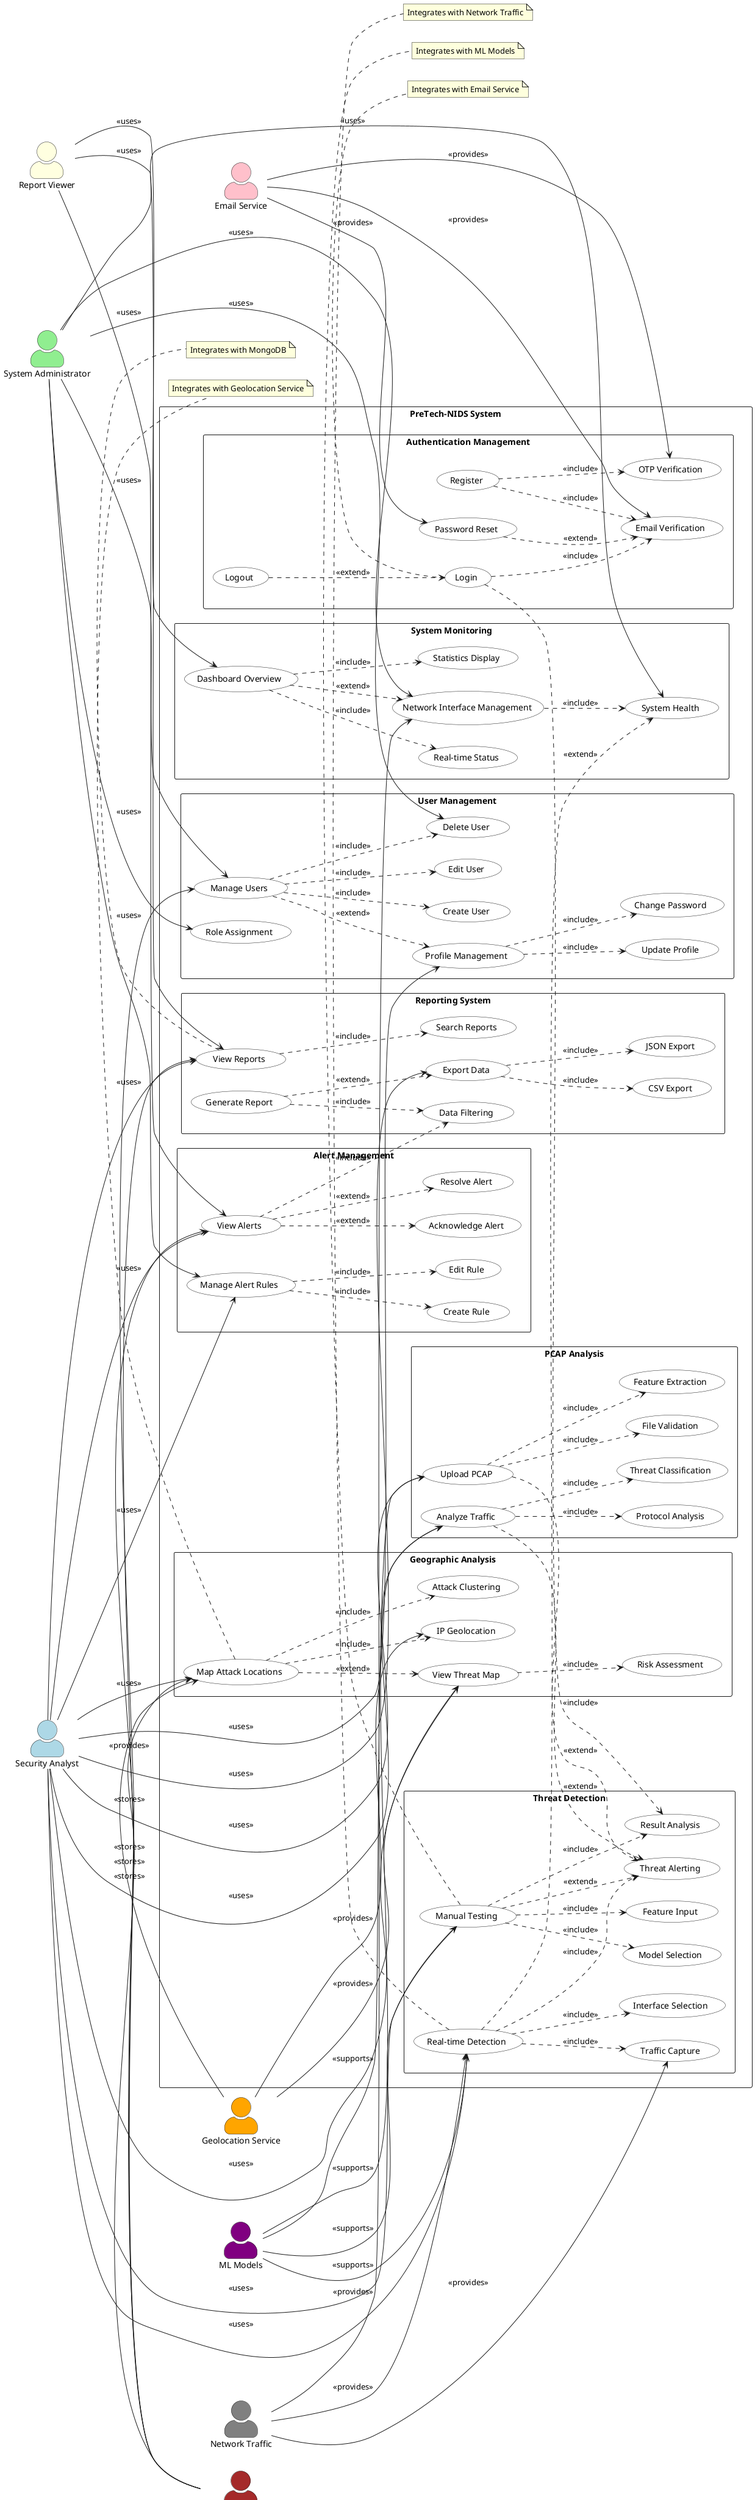 @startuml PreTech-NIDS Use Case Diagram

' Force left to right direction and layout
left to right direction
skinparam packageStyle rectangle
skinparam actorStyle awesome

' Scale for better layout
scale max 2000 width

!define RECTANGLE class

' Left side - Primary Actors (force to left)
actor "Security Analyst" as Analyst #lightblue
actor "System Administrator" as Admin #lightgreen
actor "Report Viewer" as Viewer #lightyellow

' Force left side actors to stay together
Analyst -[hidden,thickness=0]left- Admin
Admin -[hidden,thickness=0]left- Viewer

' Main system boundary with all use cases
rectangle "PreTech-NIDS System" {
    ' Authentication Management
    package "Authentication Management" {
        usecase "Login" as UC_Login #white
        usecase "Logout" as UC_Logout #white
        usecase "Register" as UC_Register #white
        usecase "Email Verification" as UC_EmailVerif #white
        usecase "Password Reset" as UC_PwdReset #white
        usecase "OTP Verification" as UC_OTPVerif #white
    }

    ' Threat Detection
    package "Threat Detection" {
        usecase "Manual Testing" as UC_ManualTest #white
        usecase "Real-time Detection" as UC_RealTime #white
        usecase "Model Selection" as UC_ModelSelect #white
        usecase "Feature Input" as UC_FeatureInput #white
        usecase "Result Analysis" as UC_ResultAnalysis #white
        usecase "Interface Selection" as UC_InterfaceSelect #white
        usecase "Traffic Capture" as UC_TrafficCapture #white
        usecase "Threat Alerting" as UC_ThreatAlert #white
    }

    ' PCAP Analysis
    package "PCAP Analysis" {
        usecase "Upload PCAP" as UC_UploadPCAP #white
        usecase "Analyze Traffic" as UC_AnalyzeTraffic #white
        usecase "File Validation" as UC_FileValidation #white
        usecase "Feature Extraction" as UC_FeatureExtract #white
        usecase "Protocol Analysis" as UC_ProtocolAnalysis #white
        usecase "Threat Classification" as UC_ThreatClass #white
    }

    ' Alert Management
    package "Alert Management" {
        usecase "View Alerts" as UC_ViewAlerts #white
        usecase "Manage Alert Rules" as UC_ManageRules #white
        usecase "Acknowledge Alert" as UC_AckAlert #white
        usecase "Resolve Alert" as UC_ResolveAlert #white
        usecase "Create Rule" as UC_CreateRule #white
        usecase "Edit Rule" as UC_EditRule #white
    }

    ' Reporting System
    package "Reporting System" {
        usecase "Generate Report" as UC_GenerateReport #white
        usecase "View Reports" as UC_ViewReports #white
        usecase "Export Data" as UC_ExportData #white
        usecase "Data Filtering" as UC_DataFilter #white
        usecase "Search Reports" as UC_SearchReports #white
        usecase "CSV Export" as UC_CSVExport #white
        usecase "JSON Export" as UC_JSONExport #white
    }

    ' Geographic Analysis
    package "Geographic Analysis" {
        usecase "Map Attack Locations" as UC_MapLocations #white
        usecase "View Threat Map" as UC_ViewThreatMap #white
        usecase "IP Geolocation" as UC_IPGeo #white
        usecase "Attack Clustering" as UC_AttackCluster #white
        usecase "Risk Assessment" as UC_RiskAssessment #white
    }

    ' User Management
    package "User Management" {
        usecase "Manage Users" as UC_ManageUsers #white
        usecase "Profile Management" as UC_ProfileMgmt #white
        usecase "Create User" as UC_CreateUser #white
        usecase "Edit User" as UC_EditUser #white
        usecase "Delete User" as UC_DeleteUser #white
        usecase "Role Assignment" as UC_RoleAssignment #white
        usecase "Update Profile" as UC_UpdateProfile #white
        usecase "Change Password" as UC_ChangePwd #white
    }

    ' System Monitoring
    package "System Monitoring" {
        usecase "Dashboard Overview" as UC_Dashboard #white
        usecase "Network Interface Management" as UC_NetInterface #white
        usecase "Statistics Display" as UC_StatsDisplay #white
        usecase "Real-time Status" as UC_RealTimeStatus #white
        usecase "System Health" as UC_SystemHealth #white
    }
}

' Right side - Secondary & Off-Stage Actors (force to right)
actor "Email Service" as Email #pink
actor "Geolocation Service" as Geo #orange
actor "ML Models" as ML #purple
actor "Network Traffic" as Network #gray
actor "MongoDB Database" as DB #brown

' CRITICAL: Force right side actors to stay on the right using strong layout hints
Email -[hidden,thickness=0]right- Geo
Geo -[hidden,thickness=0]right- ML
ML -[hidden,thickness=0]right- Network
Network -[hidden,thickness=0]right- DB

' Force separation between system and right side actors using multiple hints
UC_ExportData -[hidden,thickness=0]right- Email
UC_MapLocations -[hidden,thickness=0]right- Geo
UC_ManualTest -[hidden,thickness=0]right- ML
UC_RealTime -[hidden,thickness=0]right- Network
UC_ViewReports -[hidden,thickness=0]right- DB

' Primary Actor relationships (Left side) to use cases
Analyst --> UC_ManualTest : <<uses>>
Analyst --> UC_RealTime : <<uses>>
Analyst --> UC_UploadPCAP : <<uses>>
Analyst --> UC_AnalyzeTraffic : <<uses>>
Analyst --> UC_ViewAlerts : <<uses>>
Analyst --> UC_ManageRules : <<uses>>
Analyst --> UC_ViewReports : <<uses>>
Analyst --> UC_ExportData : <<uses>>
Analyst --> UC_MapLocations : <<uses>>
Analyst --> UC_ViewThreatMap : <<uses>>
Analyst --> UC_ProfileMgmt : <<uses>>

Admin --> UC_ManageUsers : <<uses>>
Admin --> UC_ManageRules : <<uses>>
Admin --> UC_DeleteUser : <<uses>>
Admin --> UC_RoleAssignment : <<uses>>
Admin --> UC_SystemHealth : <<uses>>
Admin --> UC_NetInterface : <<uses>>

Viewer --> UC_ViewReports : <<uses>>
Viewer --> UC_ViewAlerts : <<uses>>
Viewer --> UC_Dashboard : <<uses>>

' Secondary & Off-Stage Actor relationships (Right side) to use cases
Email --> UC_EmailVerif : <<provides>>
Email --> UC_PwdReset : <<provides>>
Email --> UC_OTPVerif : <<provides>>

Geo --> UC_IPGeo : <<provides>>
Geo --> UC_MapLocations : <<provides>>
Geo --> UC_ViewThreatMap : <<provides>>

ML --> UC_ManualTest : <<supports>>
ML --> UC_RealTime : <<supports>>
ML --> UC_AnalyzeTraffic : <<supports>>
ML --> UC_UploadPCAP : <<supports>>

Network --> UC_RealTime : <<provides>>
Network --> UC_TrafficCapture : <<provides>>
Network --> UC_NetInterface : <<provides>>

DB --> UC_ManageUsers : <<stores>>
DB --> UC_ViewReports : <<stores>>
DB --> UC_ViewAlerts : <<stores>>
DB --> UC_MapLocations : <<stores>>

' Include relationships - Clear dashed lines
UC_Login ..> UC_EmailVerif : <<include>>
UC_Login ..> UC_ResultAnalysis : <<include>>
UC_Register ..> UC_EmailVerif : <<include>>
UC_Register ..> UC_OTPVerif : <<include>>
UC_ManualTest ..> UC_ModelSelect : <<include>>
UC_ManualTest ..> UC_FeatureInput : <<include>>
UC_ManualTest ..> UC_ResultAnalysis : <<include>>
UC_RealTime ..> UC_InterfaceSelect : <<include>>
UC_RealTime ..> UC_TrafficCapture : <<include>>
UC_RealTime ..> UC_ThreatAlert : <<include>>
UC_UploadPCAP ..> UC_FileValidation : <<include>>
UC_UploadPCAP ..> UC_FeatureExtract : <<include>>
UC_AnalyzeTraffic ..> UC_ProtocolAnalysis : <<include>>
UC_AnalyzeTraffic ..> UC_ThreatClass : <<include>>
UC_ViewAlerts ..> UC_DataFilter : <<include>>
UC_ManageRules ..> UC_CreateRule : <<include>>
UC_ManageRules ..> UC_EditRule : <<include>>
UC_GenerateReport ..> UC_DataFilter : <<include>>
UC_ViewReports ..> UC_SearchReports : <<include>>
UC_ExportData ..> UC_CSVExport : <<include>>
UC_ExportData ..> UC_JSONExport : <<include>>
UC_MapLocations ..> UC_IPGeo : <<include>>
UC_MapLocations ..> UC_AttackCluster : <<include>>
UC_ViewThreatMap ..> UC_RiskAssessment : <<include>>
UC_ManageUsers ..> UC_CreateUser : <<include>>
UC_ManageUsers ..> UC_EditUser : <<include>>
UC_ManageUsers ..> UC_DeleteUser : <<include>>
UC_ProfileMgmt ..> UC_UpdateProfile : <<include>>
UC_ProfileMgmt ..> UC_ChangePwd : <<include>>
UC_Dashboard ..> UC_StatsDisplay : <<include>>
UC_Dashboard ..> UC_RealTimeStatus : <<include>>
UC_NetInterface ..> UC_SystemHealth : <<include>>

' Extend relationships - Different style dashed lines
UC_Logout ..> UC_Login : <<extend>>
UC_PwdReset ..> UC_EmailVerif : <<extend>>
UC_ManualTest ..> UC_ThreatAlert : <<extend>>
UC_RealTime ..> UC_SystemHealth : <<extend>>
UC_UploadPCAP ..> UC_ThreatAlert : <<extend>>
UC_AnalyzeTraffic ..> UC_ThreatAlert : <<extend>>
UC_ViewAlerts ..> UC_AckAlert : <<extend>>
UC_ViewAlerts ..> UC_ResolveAlert : <<extend>>
UC_GenerateReport ..> UC_ExportData : <<extend>>
UC_MapLocations ..> UC_ViewThreatMap : <<extend>>
UC_ManageUsers ..> UC_ProfileMgmt : <<extend>>
UC_Dashboard ..> UC_NetInterface : <<extend>>

' Legend for permissions and relationships
legend right
|=Permission|=Description|
|<#lightblue>|Primary Actors (use system)|
|<#pink>|Secondary Actors (provide services)|
|<#gray>|Off-Stage Actors (provide data)|
|<#white>|Use Cases (system functions)|
|--|Include relationship|
|..>|Extend relationship|
|-->|Association relationship|
endlegend

' System integration notes (simplified)
note bottom of UC_Login : Integrates with Email Service
note bottom of UC_MapLocations : Integrates with Geolocation Service
note bottom of UC_ManualTest : Integrates with ML Models
note bottom of UC_RealTime : Integrates with Network Traffic
note bottom of UC_ViewReports : Integrates with MongoDB

@enduml